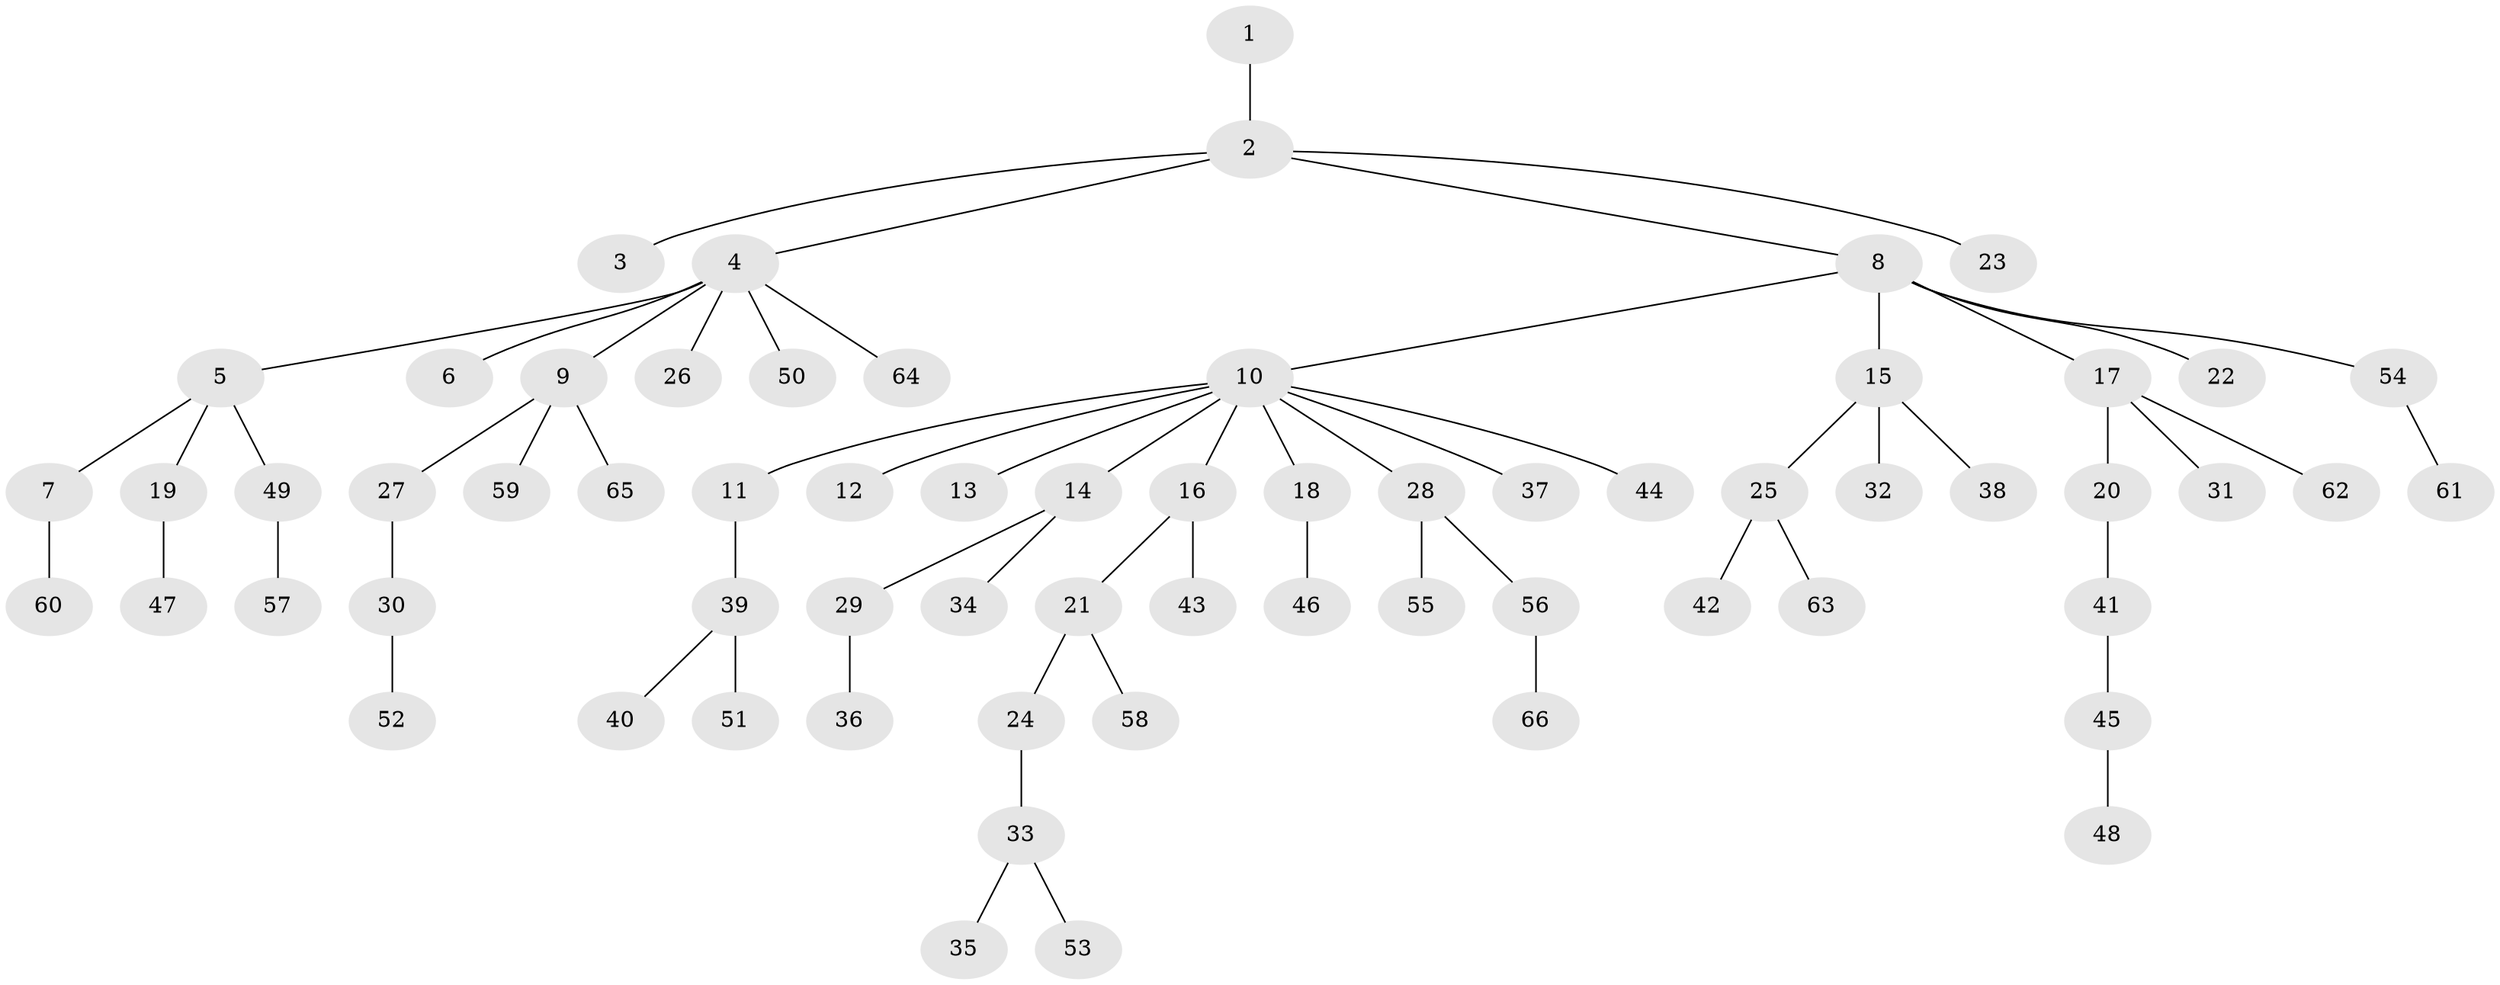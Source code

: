 // Generated by graph-tools (version 1.1) at 2025/02/03/09/25 03:02:25]
// undirected, 66 vertices, 65 edges
graph export_dot {
graph [start="1"]
  node [color=gray90,style=filled];
  1;
  2;
  3;
  4;
  5;
  6;
  7;
  8;
  9;
  10;
  11;
  12;
  13;
  14;
  15;
  16;
  17;
  18;
  19;
  20;
  21;
  22;
  23;
  24;
  25;
  26;
  27;
  28;
  29;
  30;
  31;
  32;
  33;
  34;
  35;
  36;
  37;
  38;
  39;
  40;
  41;
  42;
  43;
  44;
  45;
  46;
  47;
  48;
  49;
  50;
  51;
  52;
  53;
  54;
  55;
  56;
  57;
  58;
  59;
  60;
  61;
  62;
  63;
  64;
  65;
  66;
  1 -- 2;
  2 -- 3;
  2 -- 4;
  2 -- 8;
  2 -- 23;
  4 -- 5;
  4 -- 6;
  4 -- 9;
  4 -- 26;
  4 -- 50;
  4 -- 64;
  5 -- 7;
  5 -- 19;
  5 -- 49;
  7 -- 60;
  8 -- 10;
  8 -- 15;
  8 -- 17;
  8 -- 22;
  8 -- 54;
  9 -- 27;
  9 -- 59;
  9 -- 65;
  10 -- 11;
  10 -- 12;
  10 -- 13;
  10 -- 14;
  10 -- 16;
  10 -- 18;
  10 -- 28;
  10 -- 37;
  10 -- 44;
  11 -- 39;
  14 -- 29;
  14 -- 34;
  15 -- 25;
  15 -- 32;
  15 -- 38;
  16 -- 21;
  16 -- 43;
  17 -- 20;
  17 -- 31;
  17 -- 62;
  18 -- 46;
  19 -- 47;
  20 -- 41;
  21 -- 24;
  21 -- 58;
  24 -- 33;
  25 -- 42;
  25 -- 63;
  27 -- 30;
  28 -- 55;
  28 -- 56;
  29 -- 36;
  30 -- 52;
  33 -- 35;
  33 -- 53;
  39 -- 40;
  39 -- 51;
  41 -- 45;
  45 -- 48;
  49 -- 57;
  54 -- 61;
  56 -- 66;
}
